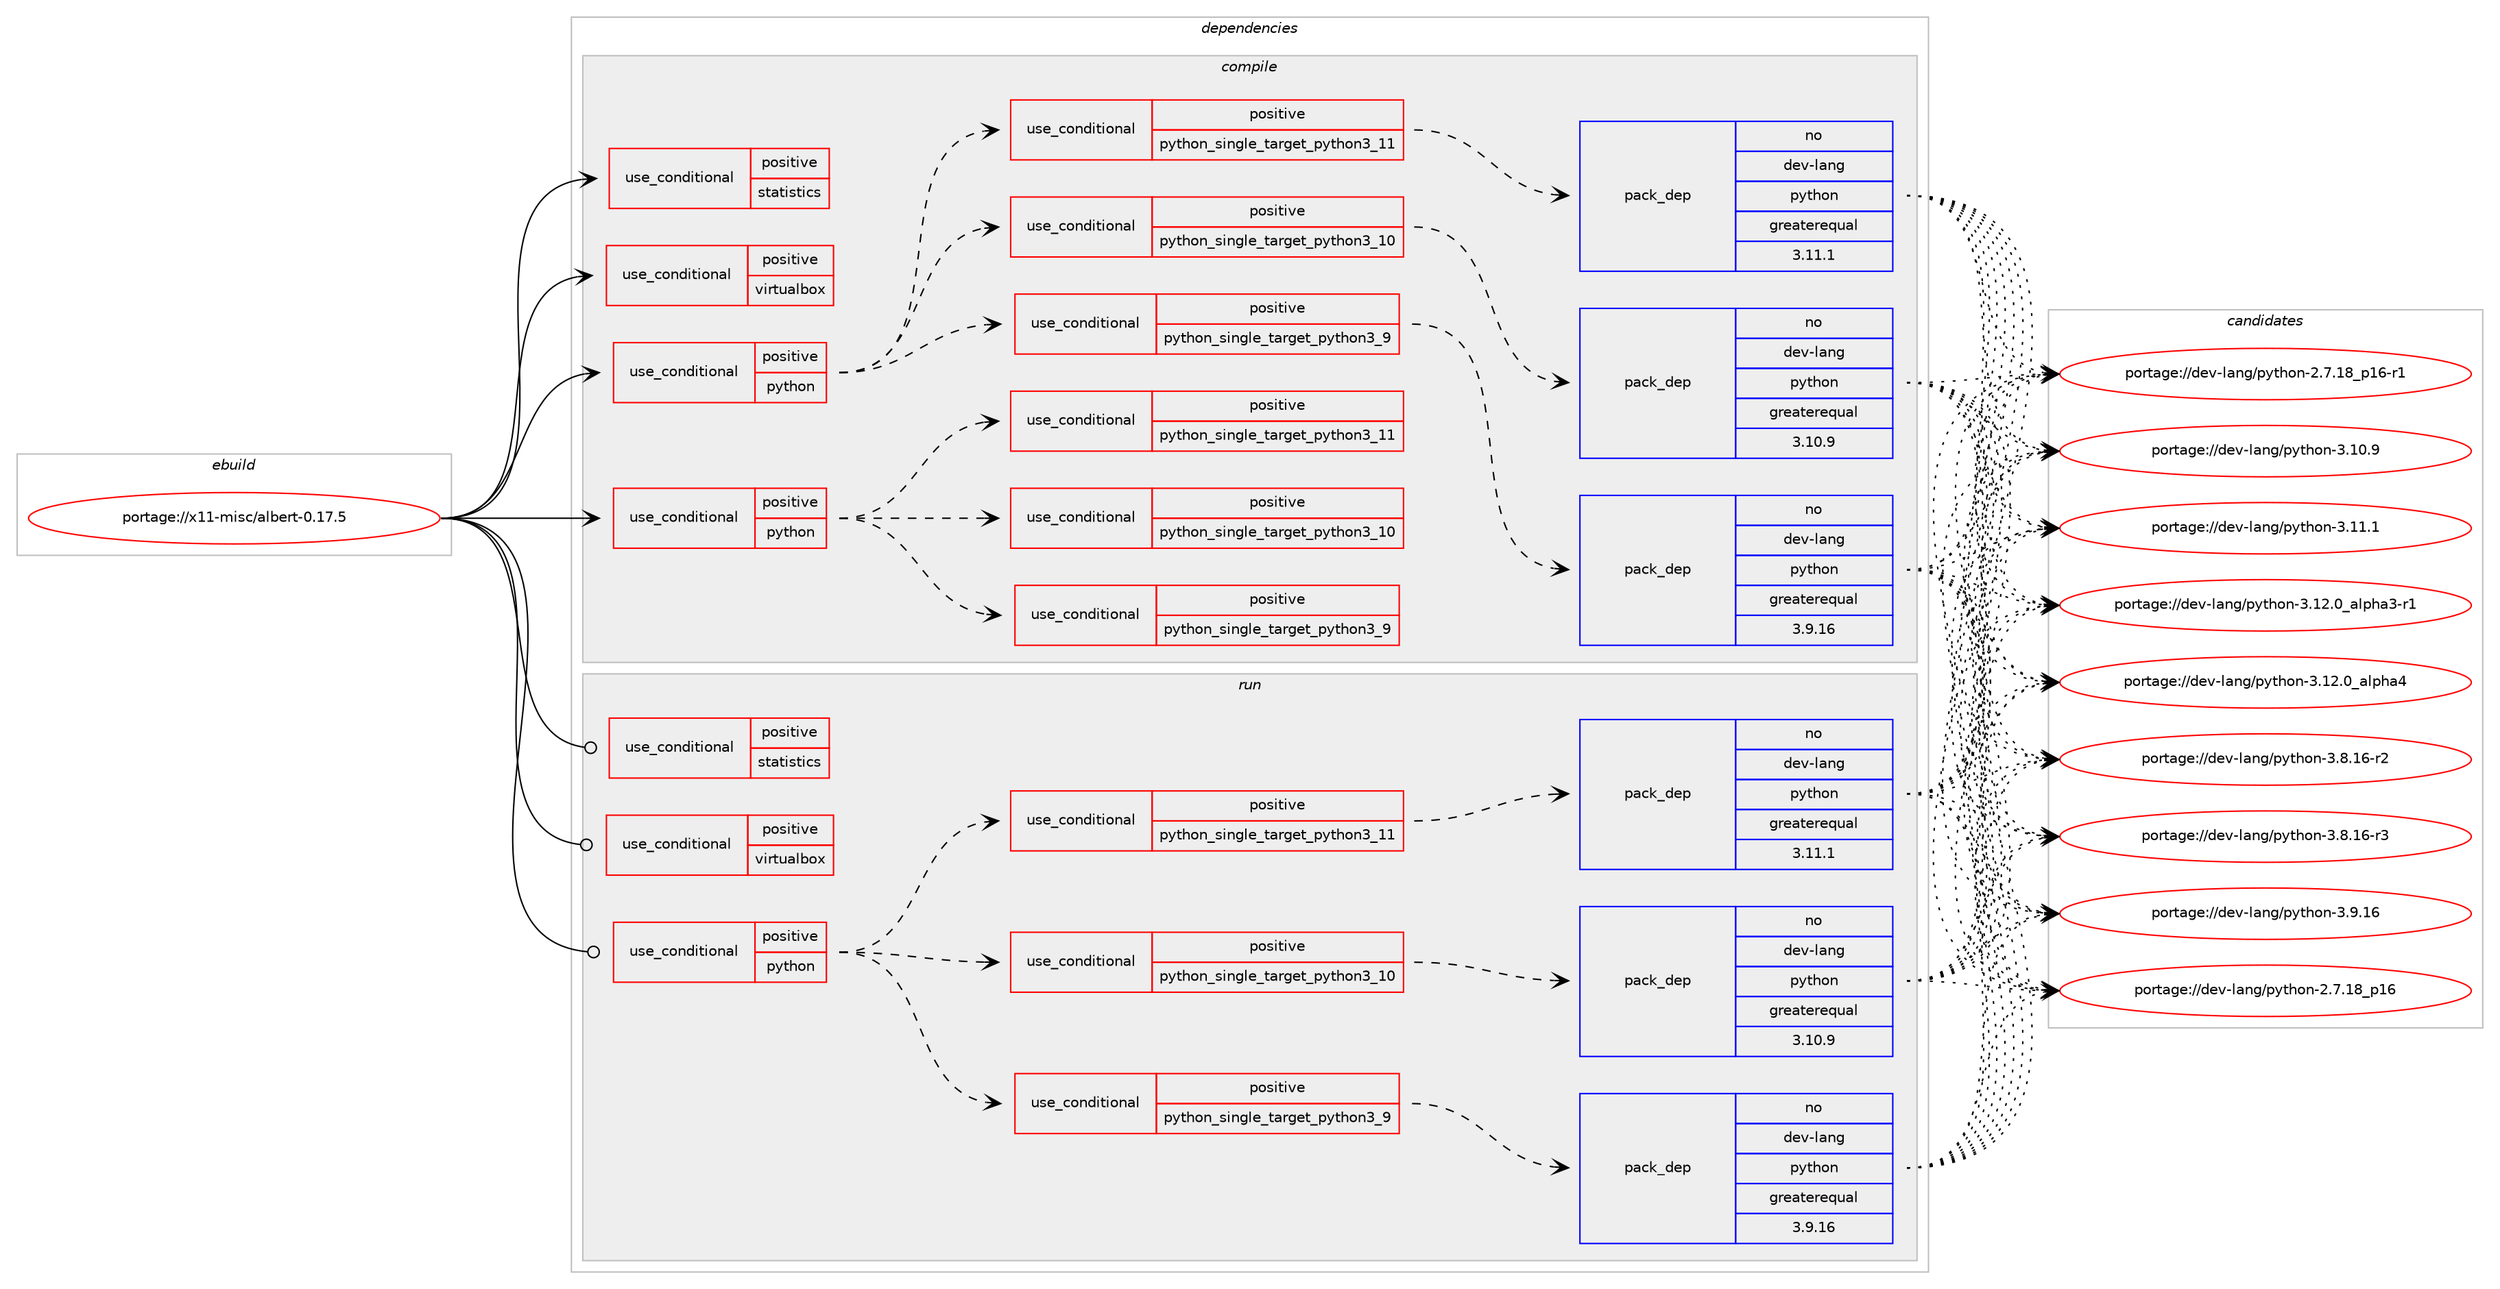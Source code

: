 digraph prolog {

# *************
# Graph options
# *************

newrank=true;
concentrate=true;
compound=true;
graph [rankdir=LR,fontname=Helvetica,fontsize=10,ranksep=1.5];#, ranksep=2.5, nodesep=0.2];
edge  [arrowhead=vee];
node  [fontname=Helvetica,fontsize=10];

# **********
# The ebuild
# **********

subgraph cluster_leftcol {
color=gray;
rank=same;
label=<<i>ebuild</i>>;
id [label="portage://x11-misc/albert-0.17.5", color=red, width=4, href="../x11-misc/albert-0.17.5.svg"];
}

# ****************
# The dependencies
# ****************

subgraph cluster_midcol {
color=gray;
label=<<i>dependencies</i>>;
subgraph cluster_compile {
fillcolor="#eeeeee";
style=filled;
label=<<i>compile</i>>;
subgraph cond6443 {
dependency10412 [label=<<TABLE BORDER="0" CELLBORDER="1" CELLSPACING="0" CELLPADDING="4"><TR><TD ROWSPAN="3" CELLPADDING="10">use_conditional</TD></TR><TR><TD>positive</TD></TR><TR><TD>python</TD></TR></TABLE>>, shape=none, color=red];
subgraph cond6444 {
dependency10413 [label=<<TABLE BORDER="0" CELLBORDER="1" CELLSPACING="0" CELLPADDING="4"><TR><TD ROWSPAN="3" CELLPADDING="10">use_conditional</TD></TR><TR><TD>positive</TD></TR><TR><TD>python_single_target_python3_9</TD></TR></TABLE>>, shape=none, color=red];
subgraph pack3844 {
dependency10414 [label=<<TABLE BORDER="0" CELLBORDER="1" CELLSPACING="0" CELLPADDING="4" WIDTH="220"><TR><TD ROWSPAN="6" CELLPADDING="30">pack_dep</TD></TR><TR><TD WIDTH="110">no</TD></TR><TR><TD>dev-lang</TD></TR><TR><TD>python</TD></TR><TR><TD>greaterequal</TD></TR><TR><TD>3.9.16</TD></TR></TABLE>>, shape=none, color=blue];
}
dependency10413:e -> dependency10414:w [weight=20,style="dashed",arrowhead="vee"];
}
dependency10412:e -> dependency10413:w [weight=20,style="dashed",arrowhead="vee"];
subgraph cond6445 {
dependency10415 [label=<<TABLE BORDER="0" CELLBORDER="1" CELLSPACING="0" CELLPADDING="4"><TR><TD ROWSPAN="3" CELLPADDING="10">use_conditional</TD></TR><TR><TD>positive</TD></TR><TR><TD>python_single_target_python3_10</TD></TR></TABLE>>, shape=none, color=red];
subgraph pack3845 {
dependency10416 [label=<<TABLE BORDER="0" CELLBORDER="1" CELLSPACING="0" CELLPADDING="4" WIDTH="220"><TR><TD ROWSPAN="6" CELLPADDING="30">pack_dep</TD></TR><TR><TD WIDTH="110">no</TD></TR><TR><TD>dev-lang</TD></TR><TR><TD>python</TD></TR><TR><TD>greaterequal</TD></TR><TR><TD>3.10.9</TD></TR></TABLE>>, shape=none, color=blue];
}
dependency10415:e -> dependency10416:w [weight=20,style="dashed",arrowhead="vee"];
}
dependency10412:e -> dependency10415:w [weight=20,style="dashed",arrowhead="vee"];
subgraph cond6446 {
dependency10417 [label=<<TABLE BORDER="0" CELLBORDER="1" CELLSPACING="0" CELLPADDING="4"><TR><TD ROWSPAN="3" CELLPADDING="10">use_conditional</TD></TR><TR><TD>positive</TD></TR><TR><TD>python_single_target_python3_11</TD></TR></TABLE>>, shape=none, color=red];
subgraph pack3846 {
dependency10418 [label=<<TABLE BORDER="0" CELLBORDER="1" CELLSPACING="0" CELLPADDING="4" WIDTH="220"><TR><TD ROWSPAN="6" CELLPADDING="30">pack_dep</TD></TR><TR><TD WIDTH="110">no</TD></TR><TR><TD>dev-lang</TD></TR><TR><TD>python</TD></TR><TR><TD>greaterequal</TD></TR><TR><TD>3.11.1</TD></TR></TABLE>>, shape=none, color=blue];
}
dependency10417:e -> dependency10418:w [weight=20,style="dashed",arrowhead="vee"];
}
dependency10412:e -> dependency10417:w [weight=20,style="dashed",arrowhead="vee"];
}
id:e -> dependency10412:w [weight=20,style="solid",arrowhead="vee"];
subgraph cond6447 {
dependency10419 [label=<<TABLE BORDER="0" CELLBORDER="1" CELLSPACING="0" CELLPADDING="4"><TR><TD ROWSPAN="3" CELLPADDING="10">use_conditional</TD></TR><TR><TD>positive</TD></TR><TR><TD>python</TD></TR></TABLE>>, shape=none, color=red];
subgraph cond6448 {
dependency10420 [label=<<TABLE BORDER="0" CELLBORDER="1" CELLSPACING="0" CELLPADDING="4"><TR><TD ROWSPAN="3" CELLPADDING="10">use_conditional</TD></TR><TR><TD>positive</TD></TR><TR><TD>python_single_target_python3_9</TD></TR></TABLE>>, shape=none, color=red];
# *** BEGIN UNKNOWN DEPENDENCY TYPE (TODO) ***
# dependency10420 -> package_dependency(portage://x11-misc/albert-0.17.5,install,no,dev-python,pybind11,none,[,,],[],[use(enable(python_targets_python3_9),negative)])
# *** END UNKNOWN DEPENDENCY TYPE (TODO) ***

}
dependency10419:e -> dependency10420:w [weight=20,style="dashed",arrowhead="vee"];
subgraph cond6449 {
dependency10421 [label=<<TABLE BORDER="0" CELLBORDER="1" CELLSPACING="0" CELLPADDING="4"><TR><TD ROWSPAN="3" CELLPADDING="10">use_conditional</TD></TR><TR><TD>positive</TD></TR><TR><TD>python_single_target_python3_10</TD></TR></TABLE>>, shape=none, color=red];
# *** BEGIN UNKNOWN DEPENDENCY TYPE (TODO) ***
# dependency10421 -> package_dependency(portage://x11-misc/albert-0.17.5,install,no,dev-python,pybind11,none,[,,],[],[use(enable(python_targets_python3_10),negative)])
# *** END UNKNOWN DEPENDENCY TYPE (TODO) ***

}
dependency10419:e -> dependency10421:w [weight=20,style="dashed",arrowhead="vee"];
subgraph cond6450 {
dependency10422 [label=<<TABLE BORDER="0" CELLBORDER="1" CELLSPACING="0" CELLPADDING="4"><TR><TD ROWSPAN="3" CELLPADDING="10">use_conditional</TD></TR><TR><TD>positive</TD></TR><TR><TD>python_single_target_python3_11</TD></TR></TABLE>>, shape=none, color=red];
# *** BEGIN UNKNOWN DEPENDENCY TYPE (TODO) ***
# dependency10422 -> package_dependency(portage://x11-misc/albert-0.17.5,install,no,dev-python,pybind11,none,[,,],[],[use(enable(python_targets_python3_11),negative)])
# *** END UNKNOWN DEPENDENCY TYPE (TODO) ***

}
dependency10419:e -> dependency10422:w [weight=20,style="dashed",arrowhead="vee"];
}
id:e -> dependency10419:w [weight=20,style="solid",arrowhead="vee"];
subgraph cond6451 {
dependency10423 [label=<<TABLE BORDER="0" CELLBORDER="1" CELLSPACING="0" CELLPADDING="4"><TR><TD ROWSPAN="3" CELLPADDING="10">use_conditional</TD></TR><TR><TD>positive</TD></TR><TR><TD>statistics</TD></TR></TABLE>>, shape=none, color=red];
# *** BEGIN UNKNOWN DEPENDENCY TYPE (TODO) ***
# dependency10423 -> package_dependency(portage://x11-misc/albert-0.17.5,install,no,dev-qt,qtcharts,none,[,,],[slot(5)],[])
# *** END UNKNOWN DEPENDENCY TYPE (TODO) ***

# *** BEGIN UNKNOWN DEPENDENCY TYPE (TODO) ***
# dependency10423 -> package_dependency(portage://x11-misc/albert-0.17.5,install,no,dev-qt,qtxml,none,[,,],[slot(5)],[])
# *** END UNKNOWN DEPENDENCY TYPE (TODO) ***

}
id:e -> dependency10423:w [weight=20,style="solid",arrowhead="vee"];
subgraph cond6452 {
dependency10424 [label=<<TABLE BORDER="0" CELLBORDER="1" CELLSPACING="0" CELLPADDING="4"><TR><TD ROWSPAN="3" CELLPADDING="10">use_conditional</TD></TR><TR><TD>positive</TD></TR><TR><TD>virtualbox</TD></TR></TABLE>>, shape=none, color=red];
# *** BEGIN UNKNOWN DEPENDENCY TYPE (TODO) ***
# dependency10424 -> package_dependency(portage://x11-misc/albert-0.17.5,install,no,app-emulation,virtualbox,none,[,,],[],[use(enable(sdk),none),use(enable(vboxwebsrv),none)])
# *** END UNKNOWN DEPENDENCY TYPE (TODO) ***

}
id:e -> dependency10424:w [weight=20,style="solid",arrowhead="vee"];
# *** BEGIN UNKNOWN DEPENDENCY TYPE (TODO) ***
# id -> package_dependency(portage://x11-misc/albert-0.17.5,install,no,dev-cpp,muParser,none,[,,],[],[])
# *** END UNKNOWN DEPENDENCY TYPE (TODO) ***

# *** BEGIN UNKNOWN DEPENDENCY TYPE (TODO) ***
# id -> package_dependency(portage://x11-misc/albert-0.17.5,install,no,dev-qt,qtconcurrent,none,[,,],[slot(5)],[])
# *** END UNKNOWN DEPENDENCY TYPE (TODO) ***

# *** BEGIN UNKNOWN DEPENDENCY TYPE (TODO) ***
# id -> package_dependency(portage://x11-misc/albert-0.17.5,install,no,dev-qt,qtcore,none,[,,],[slot(5)],[])
# *** END UNKNOWN DEPENDENCY TYPE (TODO) ***

# *** BEGIN UNKNOWN DEPENDENCY TYPE (TODO) ***
# id -> package_dependency(portage://x11-misc/albert-0.17.5,install,no,dev-qt,qtdbus,none,[,,],[slot(5)],[])
# *** END UNKNOWN DEPENDENCY TYPE (TODO) ***

# *** BEGIN UNKNOWN DEPENDENCY TYPE (TODO) ***
# id -> package_dependency(portage://x11-misc/albert-0.17.5,install,no,dev-qt,qtdeclarative,none,[,,],[slot(5)],[])
# *** END UNKNOWN DEPENDENCY TYPE (TODO) ***

# *** BEGIN UNKNOWN DEPENDENCY TYPE (TODO) ***
# id -> package_dependency(portage://x11-misc/albert-0.17.5,install,no,dev-qt,qtgraphicaleffects,none,[,,],[slot(5)],[])
# *** END UNKNOWN DEPENDENCY TYPE (TODO) ***

# *** BEGIN UNKNOWN DEPENDENCY TYPE (TODO) ***
# id -> package_dependency(portage://x11-misc/albert-0.17.5,install,no,dev-qt,qtgui,none,[,,],[slot(5)],[])
# *** END UNKNOWN DEPENDENCY TYPE (TODO) ***

# *** BEGIN UNKNOWN DEPENDENCY TYPE (TODO) ***
# id -> package_dependency(portage://x11-misc/albert-0.17.5,install,no,dev-qt,qtnetwork,none,[,,],[slot(5)],[])
# *** END UNKNOWN DEPENDENCY TYPE (TODO) ***

# *** BEGIN UNKNOWN DEPENDENCY TYPE (TODO) ***
# id -> package_dependency(portage://x11-misc/albert-0.17.5,install,no,dev-qt,qtsql,none,[,,],[slot(5)],[use(enable(sqlite),none)])
# *** END UNKNOWN DEPENDENCY TYPE (TODO) ***

# *** BEGIN UNKNOWN DEPENDENCY TYPE (TODO) ***
# id -> package_dependency(portage://x11-misc/albert-0.17.5,install,no,dev-qt,qtsvg,none,[,,],[slot(5)],[])
# *** END UNKNOWN DEPENDENCY TYPE (TODO) ***

# *** BEGIN UNKNOWN DEPENDENCY TYPE (TODO) ***
# id -> package_dependency(portage://x11-misc/albert-0.17.5,install,no,dev-qt,qtwidgets,none,[,,],[slot(5)],[])
# *** END UNKNOWN DEPENDENCY TYPE (TODO) ***

# *** BEGIN UNKNOWN DEPENDENCY TYPE (TODO) ***
# id -> package_dependency(portage://x11-misc/albert-0.17.5,install,no,dev-qt,qtx11extras,none,[,,],[slot(5)],[])
# *** END UNKNOWN DEPENDENCY TYPE (TODO) ***

# *** BEGIN UNKNOWN DEPENDENCY TYPE (TODO) ***
# id -> package_dependency(portage://x11-misc/albert-0.17.5,install,no,x11-libs,libX11,none,[,,],[],[])
# *** END UNKNOWN DEPENDENCY TYPE (TODO) ***

}
subgraph cluster_compileandrun {
fillcolor="#eeeeee";
style=filled;
label=<<i>compile and run</i>>;
}
subgraph cluster_run {
fillcolor="#eeeeee";
style=filled;
label=<<i>run</i>>;
subgraph cond6453 {
dependency10425 [label=<<TABLE BORDER="0" CELLBORDER="1" CELLSPACING="0" CELLPADDING="4"><TR><TD ROWSPAN="3" CELLPADDING="10">use_conditional</TD></TR><TR><TD>positive</TD></TR><TR><TD>python</TD></TR></TABLE>>, shape=none, color=red];
subgraph cond6454 {
dependency10426 [label=<<TABLE BORDER="0" CELLBORDER="1" CELLSPACING="0" CELLPADDING="4"><TR><TD ROWSPAN="3" CELLPADDING="10">use_conditional</TD></TR><TR><TD>positive</TD></TR><TR><TD>python_single_target_python3_9</TD></TR></TABLE>>, shape=none, color=red];
subgraph pack3847 {
dependency10427 [label=<<TABLE BORDER="0" CELLBORDER="1" CELLSPACING="0" CELLPADDING="4" WIDTH="220"><TR><TD ROWSPAN="6" CELLPADDING="30">pack_dep</TD></TR><TR><TD WIDTH="110">no</TD></TR><TR><TD>dev-lang</TD></TR><TR><TD>python</TD></TR><TR><TD>greaterequal</TD></TR><TR><TD>3.9.16</TD></TR></TABLE>>, shape=none, color=blue];
}
dependency10426:e -> dependency10427:w [weight=20,style="dashed",arrowhead="vee"];
}
dependency10425:e -> dependency10426:w [weight=20,style="dashed",arrowhead="vee"];
subgraph cond6455 {
dependency10428 [label=<<TABLE BORDER="0" CELLBORDER="1" CELLSPACING="0" CELLPADDING="4"><TR><TD ROWSPAN="3" CELLPADDING="10">use_conditional</TD></TR><TR><TD>positive</TD></TR><TR><TD>python_single_target_python3_10</TD></TR></TABLE>>, shape=none, color=red];
subgraph pack3848 {
dependency10429 [label=<<TABLE BORDER="0" CELLBORDER="1" CELLSPACING="0" CELLPADDING="4" WIDTH="220"><TR><TD ROWSPAN="6" CELLPADDING="30">pack_dep</TD></TR><TR><TD WIDTH="110">no</TD></TR><TR><TD>dev-lang</TD></TR><TR><TD>python</TD></TR><TR><TD>greaterequal</TD></TR><TR><TD>3.10.9</TD></TR></TABLE>>, shape=none, color=blue];
}
dependency10428:e -> dependency10429:w [weight=20,style="dashed",arrowhead="vee"];
}
dependency10425:e -> dependency10428:w [weight=20,style="dashed",arrowhead="vee"];
subgraph cond6456 {
dependency10430 [label=<<TABLE BORDER="0" CELLBORDER="1" CELLSPACING="0" CELLPADDING="4"><TR><TD ROWSPAN="3" CELLPADDING="10">use_conditional</TD></TR><TR><TD>positive</TD></TR><TR><TD>python_single_target_python3_11</TD></TR></TABLE>>, shape=none, color=red];
subgraph pack3849 {
dependency10431 [label=<<TABLE BORDER="0" CELLBORDER="1" CELLSPACING="0" CELLPADDING="4" WIDTH="220"><TR><TD ROWSPAN="6" CELLPADDING="30">pack_dep</TD></TR><TR><TD WIDTH="110">no</TD></TR><TR><TD>dev-lang</TD></TR><TR><TD>python</TD></TR><TR><TD>greaterequal</TD></TR><TR><TD>3.11.1</TD></TR></TABLE>>, shape=none, color=blue];
}
dependency10430:e -> dependency10431:w [weight=20,style="dashed",arrowhead="vee"];
}
dependency10425:e -> dependency10430:w [weight=20,style="dashed",arrowhead="vee"];
}
id:e -> dependency10425:w [weight=20,style="solid",arrowhead="odot"];
subgraph cond6457 {
dependency10432 [label=<<TABLE BORDER="0" CELLBORDER="1" CELLSPACING="0" CELLPADDING="4"><TR><TD ROWSPAN="3" CELLPADDING="10">use_conditional</TD></TR><TR><TD>positive</TD></TR><TR><TD>statistics</TD></TR></TABLE>>, shape=none, color=red];
# *** BEGIN UNKNOWN DEPENDENCY TYPE (TODO) ***
# dependency10432 -> package_dependency(portage://x11-misc/albert-0.17.5,run,no,dev-qt,qtcharts,none,[,,],[slot(5)],[])
# *** END UNKNOWN DEPENDENCY TYPE (TODO) ***

# *** BEGIN UNKNOWN DEPENDENCY TYPE (TODO) ***
# dependency10432 -> package_dependency(portage://x11-misc/albert-0.17.5,run,no,dev-qt,qtxml,none,[,,],[slot(5)],[])
# *** END UNKNOWN DEPENDENCY TYPE (TODO) ***

}
id:e -> dependency10432:w [weight=20,style="solid",arrowhead="odot"];
subgraph cond6458 {
dependency10433 [label=<<TABLE BORDER="0" CELLBORDER="1" CELLSPACING="0" CELLPADDING="4"><TR><TD ROWSPAN="3" CELLPADDING="10">use_conditional</TD></TR><TR><TD>positive</TD></TR><TR><TD>virtualbox</TD></TR></TABLE>>, shape=none, color=red];
# *** BEGIN UNKNOWN DEPENDENCY TYPE (TODO) ***
# dependency10433 -> package_dependency(portage://x11-misc/albert-0.17.5,run,no,app-emulation,virtualbox,none,[,,],[],[use(enable(sdk),none),use(enable(vboxwebsrv),none)])
# *** END UNKNOWN DEPENDENCY TYPE (TODO) ***

}
id:e -> dependency10433:w [weight=20,style="solid",arrowhead="odot"];
# *** BEGIN UNKNOWN DEPENDENCY TYPE (TODO) ***
# id -> package_dependency(portage://x11-misc/albert-0.17.5,run,no,dev-cpp,muParser,none,[,,],[],[])
# *** END UNKNOWN DEPENDENCY TYPE (TODO) ***

# *** BEGIN UNKNOWN DEPENDENCY TYPE (TODO) ***
# id -> package_dependency(portage://x11-misc/albert-0.17.5,run,no,dev-qt,qtconcurrent,none,[,,],[slot(5)],[])
# *** END UNKNOWN DEPENDENCY TYPE (TODO) ***

# *** BEGIN UNKNOWN DEPENDENCY TYPE (TODO) ***
# id -> package_dependency(portage://x11-misc/albert-0.17.5,run,no,dev-qt,qtcore,none,[,,],[slot(5)],[])
# *** END UNKNOWN DEPENDENCY TYPE (TODO) ***

# *** BEGIN UNKNOWN DEPENDENCY TYPE (TODO) ***
# id -> package_dependency(portage://x11-misc/albert-0.17.5,run,no,dev-qt,qtdbus,none,[,,],[slot(5)],[])
# *** END UNKNOWN DEPENDENCY TYPE (TODO) ***

# *** BEGIN UNKNOWN DEPENDENCY TYPE (TODO) ***
# id -> package_dependency(portage://x11-misc/albert-0.17.5,run,no,dev-qt,qtdeclarative,none,[,,],[slot(5)],[])
# *** END UNKNOWN DEPENDENCY TYPE (TODO) ***

# *** BEGIN UNKNOWN DEPENDENCY TYPE (TODO) ***
# id -> package_dependency(portage://x11-misc/albert-0.17.5,run,no,dev-qt,qtgraphicaleffects,none,[,,],[slot(5)],[])
# *** END UNKNOWN DEPENDENCY TYPE (TODO) ***

# *** BEGIN UNKNOWN DEPENDENCY TYPE (TODO) ***
# id -> package_dependency(portage://x11-misc/albert-0.17.5,run,no,dev-qt,qtgui,none,[,,],[slot(5)],[])
# *** END UNKNOWN DEPENDENCY TYPE (TODO) ***

# *** BEGIN UNKNOWN DEPENDENCY TYPE (TODO) ***
# id -> package_dependency(portage://x11-misc/albert-0.17.5,run,no,dev-qt,qtnetwork,none,[,,],[slot(5)],[])
# *** END UNKNOWN DEPENDENCY TYPE (TODO) ***

# *** BEGIN UNKNOWN DEPENDENCY TYPE (TODO) ***
# id -> package_dependency(portage://x11-misc/albert-0.17.5,run,no,dev-qt,qtsql,none,[,,],[slot(5)],[use(enable(sqlite),none)])
# *** END UNKNOWN DEPENDENCY TYPE (TODO) ***

# *** BEGIN UNKNOWN DEPENDENCY TYPE (TODO) ***
# id -> package_dependency(portage://x11-misc/albert-0.17.5,run,no,dev-qt,qtsvg,none,[,,],[slot(5)],[])
# *** END UNKNOWN DEPENDENCY TYPE (TODO) ***

# *** BEGIN UNKNOWN DEPENDENCY TYPE (TODO) ***
# id -> package_dependency(portage://x11-misc/albert-0.17.5,run,no,dev-qt,qtwidgets,none,[,,],[slot(5)],[])
# *** END UNKNOWN DEPENDENCY TYPE (TODO) ***

# *** BEGIN UNKNOWN DEPENDENCY TYPE (TODO) ***
# id -> package_dependency(portage://x11-misc/albert-0.17.5,run,no,dev-qt,qtx11extras,none,[,,],[slot(5)],[])
# *** END UNKNOWN DEPENDENCY TYPE (TODO) ***

# *** BEGIN UNKNOWN DEPENDENCY TYPE (TODO) ***
# id -> package_dependency(portage://x11-misc/albert-0.17.5,run,no,x11-libs,libX11,none,[,,],[],[])
# *** END UNKNOWN DEPENDENCY TYPE (TODO) ***

}
}

# **************
# The candidates
# **************

subgraph cluster_choices {
rank=same;
color=gray;
label=<<i>candidates</i>>;

subgraph choice3844 {
color=black;
nodesep=1;
choice10010111845108971101034711212111610411111045504655464956951124954 [label="portage://dev-lang/python-2.7.18_p16", color=red, width=4,href="../dev-lang/python-2.7.18_p16.svg"];
choice100101118451089711010347112121116104111110455046554649569511249544511449 [label="portage://dev-lang/python-2.7.18_p16-r1", color=red, width=4,href="../dev-lang/python-2.7.18_p16-r1.svg"];
choice10010111845108971101034711212111610411111045514649484657 [label="portage://dev-lang/python-3.10.9", color=red, width=4,href="../dev-lang/python-3.10.9.svg"];
choice10010111845108971101034711212111610411111045514649494649 [label="portage://dev-lang/python-3.11.1", color=red, width=4,href="../dev-lang/python-3.11.1.svg"];
choice10010111845108971101034711212111610411111045514649504648959710811210497514511449 [label="portage://dev-lang/python-3.12.0_alpha3-r1", color=red, width=4,href="../dev-lang/python-3.12.0_alpha3-r1.svg"];
choice1001011184510897110103471121211161041111104551464950464895971081121049752 [label="portage://dev-lang/python-3.12.0_alpha4", color=red, width=4,href="../dev-lang/python-3.12.0_alpha4.svg"];
choice100101118451089711010347112121116104111110455146564649544511450 [label="portage://dev-lang/python-3.8.16-r2", color=red, width=4,href="../dev-lang/python-3.8.16-r2.svg"];
choice100101118451089711010347112121116104111110455146564649544511451 [label="portage://dev-lang/python-3.8.16-r3", color=red, width=4,href="../dev-lang/python-3.8.16-r3.svg"];
choice10010111845108971101034711212111610411111045514657464954 [label="portage://dev-lang/python-3.9.16", color=red, width=4,href="../dev-lang/python-3.9.16.svg"];
dependency10414:e -> choice10010111845108971101034711212111610411111045504655464956951124954:w [style=dotted,weight="100"];
dependency10414:e -> choice100101118451089711010347112121116104111110455046554649569511249544511449:w [style=dotted,weight="100"];
dependency10414:e -> choice10010111845108971101034711212111610411111045514649484657:w [style=dotted,weight="100"];
dependency10414:e -> choice10010111845108971101034711212111610411111045514649494649:w [style=dotted,weight="100"];
dependency10414:e -> choice10010111845108971101034711212111610411111045514649504648959710811210497514511449:w [style=dotted,weight="100"];
dependency10414:e -> choice1001011184510897110103471121211161041111104551464950464895971081121049752:w [style=dotted,weight="100"];
dependency10414:e -> choice100101118451089711010347112121116104111110455146564649544511450:w [style=dotted,weight="100"];
dependency10414:e -> choice100101118451089711010347112121116104111110455146564649544511451:w [style=dotted,weight="100"];
dependency10414:e -> choice10010111845108971101034711212111610411111045514657464954:w [style=dotted,weight="100"];
}
subgraph choice3845 {
color=black;
nodesep=1;
choice10010111845108971101034711212111610411111045504655464956951124954 [label="portage://dev-lang/python-2.7.18_p16", color=red, width=4,href="../dev-lang/python-2.7.18_p16.svg"];
choice100101118451089711010347112121116104111110455046554649569511249544511449 [label="portage://dev-lang/python-2.7.18_p16-r1", color=red, width=4,href="../dev-lang/python-2.7.18_p16-r1.svg"];
choice10010111845108971101034711212111610411111045514649484657 [label="portage://dev-lang/python-3.10.9", color=red, width=4,href="../dev-lang/python-3.10.9.svg"];
choice10010111845108971101034711212111610411111045514649494649 [label="portage://dev-lang/python-3.11.1", color=red, width=4,href="../dev-lang/python-3.11.1.svg"];
choice10010111845108971101034711212111610411111045514649504648959710811210497514511449 [label="portage://dev-lang/python-3.12.0_alpha3-r1", color=red, width=4,href="../dev-lang/python-3.12.0_alpha3-r1.svg"];
choice1001011184510897110103471121211161041111104551464950464895971081121049752 [label="portage://dev-lang/python-3.12.0_alpha4", color=red, width=4,href="../dev-lang/python-3.12.0_alpha4.svg"];
choice100101118451089711010347112121116104111110455146564649544511450 [label="portage://dev-lang/python-3.8.16-r2", color=red, width=4,href="../dev-lang/python-3.8.16-r2.svg"];
choice100101118451089711010347112121116104111110455146564649544511451 [label="portage://dev-lang/python-3.8.16-r3", color=red, width=4,href="../dev-lang/python-3.8.16-r3.svg"];
choice10010111845108971101034711212111610411111045514657464954 [label="portage://dev-lang/python-3.9.16", color=red, width=4,href="../dev-lang/python-3.9.16.svg"];
dependency10416:e -> choice10010111845108971101034711212111610411111045504655464956951124954:w [style=dotted,weight="100"];
dependency10416:e -> choice100101118451089711010347112121116104111110455046554649569511249544511449:w [style=dotted,weight="100"];
dependency10416:e -> choice10010111845108971101034711212111610411111045514649484657:w [style=dotted,weight="100"];
dependency10416:e -> choice10010111845108971101034711212111610411111045514649494649:w [style=dotted,weight="100"];
dependency10416:e -> choice10010111845108971101034711212111610411111045514649504648959710811210497514511449:w [style=dotted,weight="100"];
dependency10416:e -> choice1001011184510897110103471121211161041111104551464950464895971081121049752:w [style=dotted,weight="100"];
dependency10416:e -> choice100101118451089711010347112121116104111110455146564649544511450:w [style=dotted,weight="100"];
dependency10416:e -> choice100101118451089711010347112121116104111110455146564649544511451:w [style=dotted,weight="100"];
dependency10416:e -> choice10010111845108971101034711212111610411111045514657464954:w [style=dotted,weight="100"];
}
subgraph choice3846 {
color=black;
nodesep=1;
choice10010111845108971101034711212111610411111045504655464956951124954 [label="portage://dev-lang/python-2.7.18_p16", color=red, width=4,href="../dev-lang/python-2.7.18_p16.svg"];
choice100101118451089711010347112121116104111110455046554649569511249544511449 [label="portage://dev-lang/python-2.7.18_p16-r1", color=red, width=4,href="../dev-lang/python-2.7.18_p16-r1.svg"];
choice10010111845108971101034711212111610411111045514649484657 [label="portage://dev-lang/python-3.10.9", color=red, width=4,href="../dev-lang/python-3.10.9.svg"];
choice10010111845108971101034711212111610411111045514649494649 [label="portage://dev-lang/python-3.11.1", color=red, width=4,href="../dev-lang/python-3.11.1.svg"];
choice10010111845108971101034711212111610411111045514649504648959710811210497514511449 [label="portage://dev-lang/python-3.12.0_alpha3-r1", color=red, width=4,href="../dev-lang/python-3.12.0_alpha3-r1.svg"];
choice1001011184510897110103471121211161041111104551464950464895971081121049752 [label="portage://dev-lang/python-3.12.0_alpha4", color=red, width=4,href="../dev-lang/python-3.12.0_alpha4.svg"];
choice100101118451089711010347112121116104111110455146564649544511450 [label="portage://dev-lang/python-3.8.16-r2", color=red, width=4,href="../dev-lang/python-3.8.16-r2.svg"];
choice100101118451089711010347112121116104111110455146564649544511451 [label="portage://dev-lang/python-3.8.16-r3", color=red, width=4,href="../dev-lang/python-3.8.16-r3.svg"];
choice10010111845108971101034711212111610411111045514657464954 [label="portage://dev-lang/python-3.9.16", color=red, width=4,href="../dev-lang/python-3.9.16.svg"];
dependency10418:e -> choice10010111845108971101034711212111610411111045504655464956951124954:w [style=dotted,weight="100"];
dependency10418:e -> choice100101118451089711010347112121116104111110455046554649569511249544511449:w [style=dotted,weight="100"];
dependency10418:e -> choice10010111845108971101034711212111610411111045514649484657:w [style=dotted,weight="100"];
dependency10418:e -> choice10010111845108971101034711212111610411111045514649494649:w [style=dotted,weight="100"];
dependency10418:e -> choice10010111845108971101034711212111610411111045514649504648959710811210497514511449:w [style=dotted,weight="100"];
dependency10418:e -> choice1001011184510897110103471121211161041111104551464950464895971081121049752:w [style=dotted,weight="100"];
dependency10418:e -> choice100101118451089711010347112121116104111110455146564649544511450:w [style=dotted,weight="100"];
dependency10418:e -> choice100101118451089711010347112121116104111110455146564649544511451:w [style=dotted,weight="100"];
dependency10418:e -> choice10010111845108971101034711212111610411111045514657464954:w [style=dotted,weight="100"];
}
subgraph choice3847 {
color=black;
nodesep=1;
choice10010111845108971101034711212111610411111045504655464956951124954 [label="portage://dev-lang/python-2.7.18_p16", color=red, width=4,href="../dev-lang/python-2.7.18_p16.svg"];
choice100101118451089711010347112121116104111110455046554649569511249544511449 [label="portage://dev-lang/python-2.7.18_p16-r1", color=red, width=4,href="../dev-lang/python-2.7.18_p16-r1.svg"];
choice10010111845108971101034711212111610411111045514649484657 [label="portage://dev-lang/python-3.10.9", color=red, width=4,href="../dev-lang/python-3.10.9.svg"];
choice10010111845108971101034711212111610411111045514649494649 [label="portage://dev-lang/python-3.11.1", color=red, width=4,href="../dev-lang/python-3.11.1.svg"];
choice10010111845108971101034711212111610411111045514649504648959710811210497514511449 [label="portage://dev-lang/python-3.12.0_alpha3-r1", color=red, width=4,href="../dev-lang/python-3.12.0_alpha3-r1.svg"];
choice1001011184510897110103471121211161041111104551464950464895971081121049752 [label="portage://dev-lang/python-3.12.0_alpha4", color=red, width=4,href="../dev-lang/python-3.12.0_alpha4.svg"];
choice100101118451089711010347112121116104111110455146564649544511450 [label="portage://dev-lang/python-3.8.16-r2", color=red, width=4,href="../dev-lang/python-3.8.16-r2.svg"];
choice100101118451089711010347112121116104111110455146564649544511451 [label="portage://dev-lang/python-3.8.16-r3", color=red, width=4,href="../dev-lang/python-3.8.16-r3.svg"];
choice10010111845108971101034711212111610411111045514657464954 [label="portage://dev-lang/python-3.9.16", color=red, width=4,href="../dev-lang/python-3.9.16.svg"];
dependency10427:e -> choice10010111845108971101034711212111610411111045504655464956951124954:w [style=dotted,weight="100"];
dependency10427:e -> choice100101118451089711010347112121116104111110455046554649569511249544511449:w [style=dotted,weight="100"];
dependency10427:e -> choice10010111845108971101034711212111610411111045514649484657:w [style=dotted,weight="100"];
dependency10427:e -> choice10010111845108971101034711212111610411111045514649494649:w [style=dotted,weight="100"];
dependency10427:e -> choice10010111845108971101034711212111610411111045514649504648959710811210497514511449:w [style=dotted,weight="100"];
dependency10427:e -> choice1001011184510897110103471121211161041111104551464950464895971081121049752:w [style=dotted,weight="100"];
dependency10427:e -> choice100101118451089711010347112121116104111110455146564649544511450:w [style=dotted,weight="100"];
dependency10427:e -> choice100101118451089711010347112121116104111110455146564649544511451:w [style=dotted,weight="100"];
dependency10427:e -> choice10010111845108971101034711212111610411111045514657464954:w [style=dotted,weight="100"];
}
subgraph choice3848 {
color=black;
nodesep=1;
choice10010111845108971101034711212111610411111045504655464956951124954 [label="portage://dev-lang/python-2.7.18_p16", color=red, width=4,href="../dev-lang/python-2.7.18_p16.svg"];
choice100101118451089711010347112121116104111110455046554649569511249544511449 [label="portage://dev-lang/python-2.7.18_p16-r1", color=red, width=4,href="../dev-lang/python-2.7.18_p16-r1.svg"];
choice10010111845108971101034711212111610411111045514649484657 [label="portage://dev-lang/python-3.10.9", color=red, width=4,href="../dev-lang/python-3.10.9.svg"];
choice10010111845108971101034711212111610411111045514649494649 [label="portage://dev-lang/python-3.11.1", color=red, width=4,href="../dev-lang/python-3.11.1.svg"];
choice10010111845108971101034711212111610411111045514649504648959710811210497514511449 [label="portage://dev-lang/python-3.12.0_alpha3-r1", color=red, width=4,href="../dev-lang/python-3.12.0_alpha3-r1.svg"];
choice1001011184510897110103471121211161041111104551464950464895971081121049752 [label="portage://dev-lang/python-3.12.0_alpha4", color=red, width=4,href="../dev-lang/python-3.12.0_alpha4.svg"];
choice100101118451089711010347112121116104111110455146564649544511450 [label="portage://dev-lang/python-3.8.16-r2", color=red, width=4,href="../dev-lang/python-3.8.16-r2.svg"];
choice100101118451089711010347112121116104111110455146564649544511451 [label="portage://dev-lang/python-3.8.16-r3", color=red, width=4,href="../dev-lang/python-3.8.16-r3.svg"];
choice10010111845108971101034711212111610411111045514657464954 [label="portage://dev-lang/python-3.9.16", color=red, width=4,href="../dev-lang/python-3.9.16.svg"];
dependency10429:e -> choice10010111845108971101034711212111610411111045504655464956951124954:w [style=dotted,weight="100"];
dependency10429:e -> choice100101118451089711010347112121116104111110455046554649569511249544511449:w [style=dotted,weight="100"];
dependency10429:e -> choice10010111845108971101034711212111610411111045514649484657:w [style=dotted,weight="100"];
dependency10429:e -> choice10010111845108971101034711212111610411111045514649494649:w [style=dotted,weight="100"];
dependency10429:e -> choice10010111845108971101034711212111610411111045514649504648959710811210497514511449:w [style=dotted,weight="100"];
dependency10429:e -> choice1001011184510897110103471121211161041111104551464950464895971081121049752:w [style=dotted,weight="100"];
dependency10429:e -> choice100101118451089711010347112121116104111110455146564649544511450:w [style=dotted,weight="100"];
dependency10429:e -> choice100101118451089711010347112121116104111110455146564649544511451:w [style=dotted,weight="100"];
dependency10429:e -> choice10010111845108971101034711212111610411111045514657464954:w [style=dotted,weight="100"];
}
subgraph choice3849 {
color=black;
nodesep=1;
choice10010111845108971101034711212111610411111045504655464956951124954 [label="portage://dev-lang/python-2.7.18_p16", color=red, width=4,href="../dev-lang/python-2.7.18_p16.svg"];
choice100101118451089711010347112121116104111110455046554649569511249544511449 [label="portage://dev-lang/python-2.7.18_p16-r1", color=red, width=4,href="../dev-lang/python-2.7.18_p16-r1.svg"];
choice10010111845108971101034711212111610411111045514649484657 [label="portage://dev-lang/python-3.10.9", color=red, width=4,href="../dev-lang/python-3.10.9.svg"];
choice10010111845108971101034711212111610411111045514649494649 [label="portage://dev-lang/python-3.11.1", color=red, width=4,href="../dev-lang/python-3.11.1.svg"];
choice10010111845108971101034711212111610411111045514649504648959710811210497514511449 [label="portage://dev-lang/python-3.12.0_alpha3-r1", color=red, width=4,href="../dev-lang/python-3.12.0_alpha3-r1.svg"];
choice1001011184510897110103471121211161041111104551464950464895971081121049752 [label="portage://dev-lang/python-3.12.0_alpha4", color=red, width=4,href="../dev-lang/python-3.12.0_alpha4.svg"];
choice100101118451089711010347112121116104111110455146564649544511450 [label="portage://dev-lang/python-3.8.16-r2", color=red, width=4,href="../dev-lang/python-3.8.16-r2.svg"];
choice100101118451089711010347112121116104111110455146564649544511451 [label="portage://dev-lang/python-3.8.16-r3", color=red, width=4,href="../dev-lang/python-3.8.16-r3.svg"];
choice10010111845108971101034711212111610411111045514657464954 [label="portage://dev-lang/python-3.9.16", color=red, width=4,href="../dev-lang/python-3.9.16.svg"];
dependency10431:e -> choice10010111845108971101034711212111610411111045504655464956951124954:w [style=dotted,weight="100"];
dependency10431:e -> choice100101118451089711010347112121116104111110455046554649569511249544511449:w [style=dotted,weight="100"];
dependency10431:e -> choice10010111845108971101034711212111610411111045514649484657:w [style=dotted,weight="100"];
dependency10431:e -> choice10010111845108971101034711212111610411111045514649494649:w [style=dotted,weight="100"];
dependency10431:e -> choice10010111845108971101034711212111610411111045514649504648959710811210497514511449:w [style=dotted,weight="100"];
dependency10431:e -> choice1001011184510897110103471121211161041111104551464950464895971081121049752:w [style=dotted,weight="100"];
dependency10431:e -> choice100101118451089711010347112121116104111110455146564649544511450:w [style=dotted,weight="100"];
dependency10431:e -> choice100101118451089711010347112121116104111110455146564649544511451:w [style=dotted,weight="100"];
dependency10431:e -> choice10010111845108971101034711212111610411111045514657464954:w [style=dotted,weight="100"];
}
}

}
